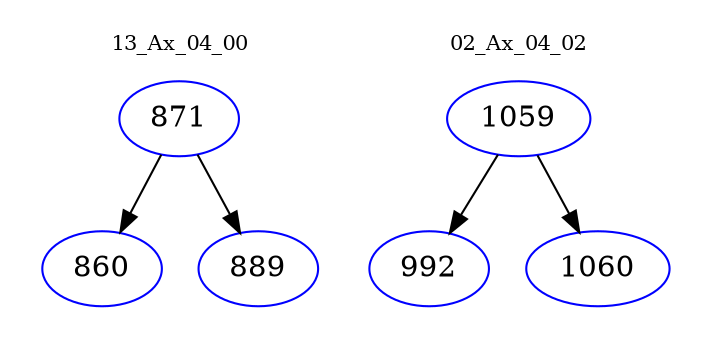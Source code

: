 digraph{
subgraph cluster_0 {
color = white
label = "13_Ax_04_00";
fontsize=10;
T0_871 [label="871", color="blue"]
T0_871 -> T0_860 [color="black"]
T0_860 [label="860", color="blue"]
T0_871 -> T0_889 [color="black"]
T0_889 [label="889", color="blue"]
}
subgraph cluster_1 {
color = white
label = "02_Ax_04_02";
fontsize=10;
T1_1059 [label="1059", color="blue"]
T1_1059 -> T1_992 [color="black"]
T1_992 [label="992", color="blue"]
T1_1059 -> T1_1060 [color="black"]
T1_1060 [label="1060", color="blue"]
}
}
